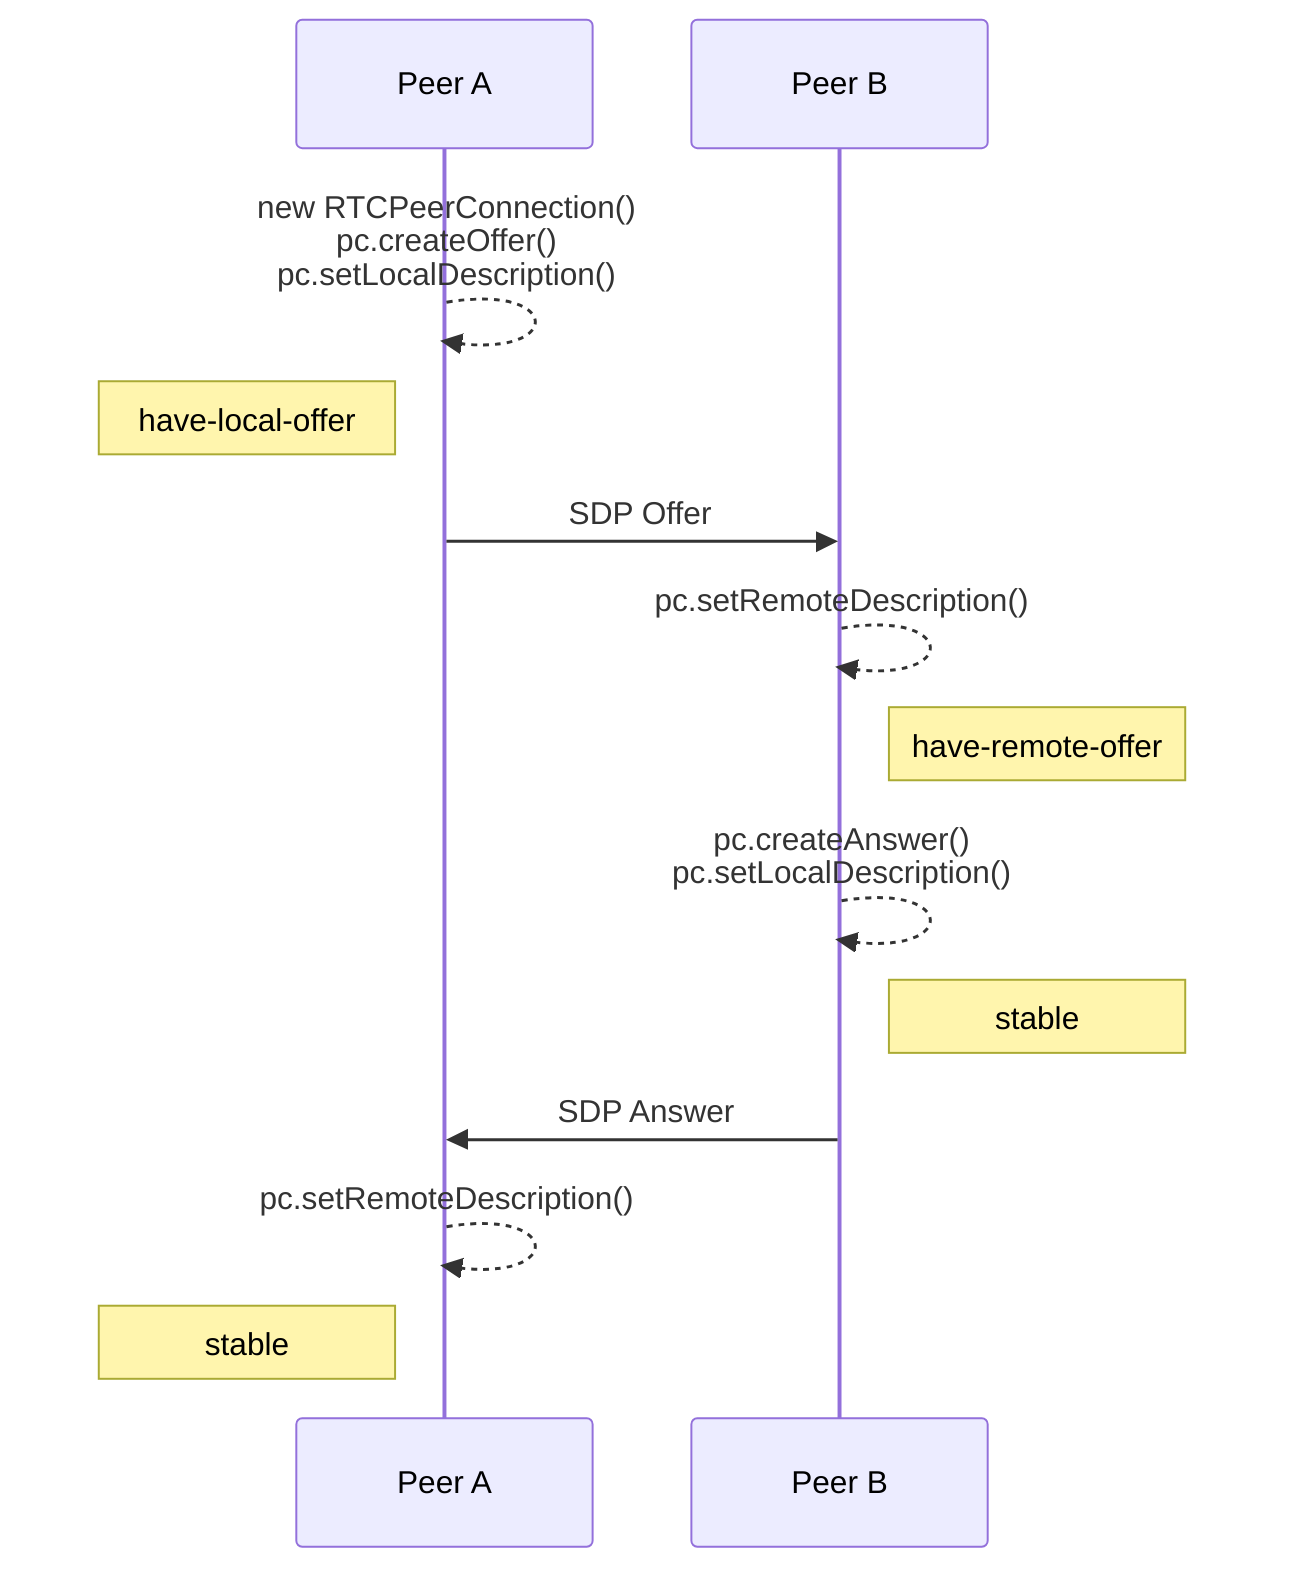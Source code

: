 sequenceDiagram
    participant Peer A
    participant Peer B

    Peer A-->>Peer A: new RTCPeerConnection()<br/>pc.createOffer()<br/>pc.setLocalDescription()
    Note left of Peer A: have-local-offer
    Peer A->>Peer B: SDP Offer
    Peer B-->>Peer B: pc.setRemoteDescription()
    Note right of Peer B: have-remote-offer
    Peer B-->>Peer B: pc.createAnswer()<br/>pc.setLocalDescription()
    Note right of Peer B: stable
    Peer B->>Peer A: SDP Answer
    Peer A-->>Peer A: pc.setRemoteDescription()
    Note left of Peer A: stable